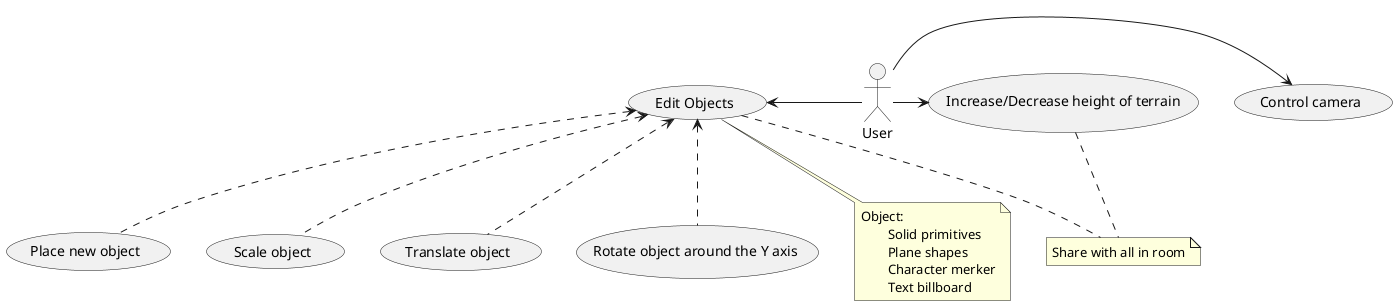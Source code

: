 @startuml

User -> (Control camera)

(Increase/Decrease height of terrain) as (G1)
User -> (G1)

(Edit Objects) as (O)
(O) <- User

O <.. (Place new object) 
O <.. (Scale object)
O <.. (Translate object)
O <.. (Rotate object around the Y axis)

note "Object:\n\tSolid primitives\n\tPlane shapes\n\tCharacter merker\n\tText billboard" as ON
(O) .. ON 

note "Share with all in room" as SHARE
(G1) .. SHARE
(O) .. SHARE

@enduml